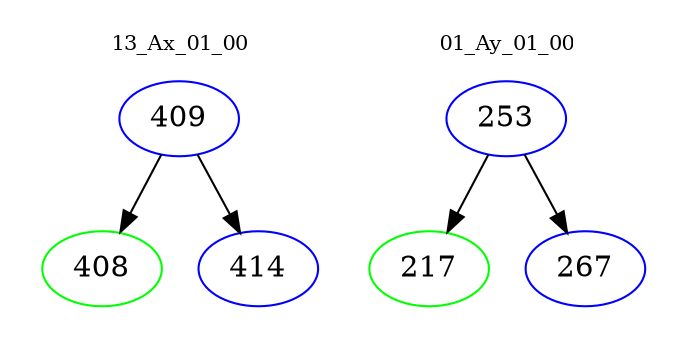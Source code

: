 digraph{
subgraph cluster_0 {
color = white
label = "13_Ax_01_00";
fontsize=10;
T0_409 [label="409", color="blue"]
T0_409 -> T0_408 [color="black"]
T0_408 [label="408", color="green"]
T0_409 -> T0_414 [color="black"]
T0_414 [label="414", color="blue"]
}
subgraph cluster_1 {
color = white
label = "01_Ay_01_00";
fontsize=10;
T1_253 [label="253", color="blue"]
T1_253 -> T1_217 [color="black"]
T1_217 [label="217", color="green"]
T1_253 -> T1_267 [color="black"]
T1_267 [label="267", color="blue"]
}
}
